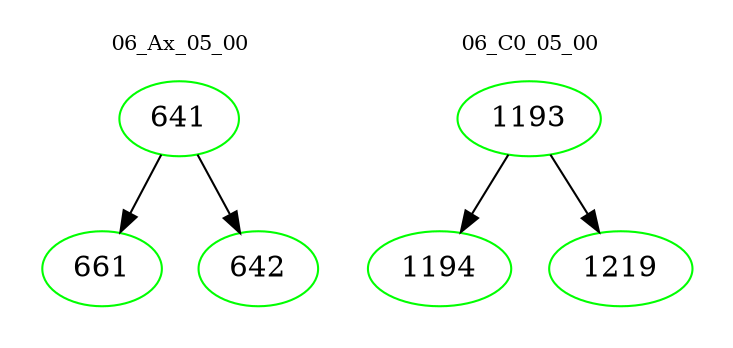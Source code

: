 digraph{
subgraph cluster_0 {
color = white
label = "06_Ax_05_00";
fontsize=10;
T0_641 [label="641", color="green"]
T0_641 -> T0_661 [color="black"]
T0_661 [label="661", color="green"]
T0_641 -> T0_642 [color="black"]
T0_642 [label="642", color="green"]
}
subgraph cluster_1 {
color = white
label = "06_C0_05_00";
fontsize=10;
T1_1193 [label="1193", color="green"]
T1_1193 -> T1_1194 [color="black"]
T1_1194 [label="1194", color="green"]
T1_1193 -> T1_1219 [color="black"]
T1_1219 [label="1219", color="green"]
}
}

